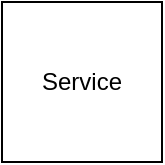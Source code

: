 <mxfile version="24.3.1" type="github">
  <diagram name="Page-1" id="k_aOBrfTD1fjt1JlveB1">
    <mxGraphModel dx="1260" dy="695" grid="1" gridSize="10" guides="1" tooltips="1" connect="1" arrows="1" fold="1" page="1" pageScale="1" pageWidth="850" pageHeight="1100" math="0" shadow="0">
      <root>
        <mxCell id="0" />
        <mxCell id="1" parent="0" />
        <mxCell id="PAZ8wm4XEqdaGvSjO4W6-1" value="Service" style="whiteSpace=wrap;html=1;aspect=fixed;" vertex="1" parent="1">
          <mxGeometry x="280" y="200" width="80" height="80" as="geometry" />
        </mxCell>
      </root>
    </mxGraphModel>
  </diagram>
</mxfile>
